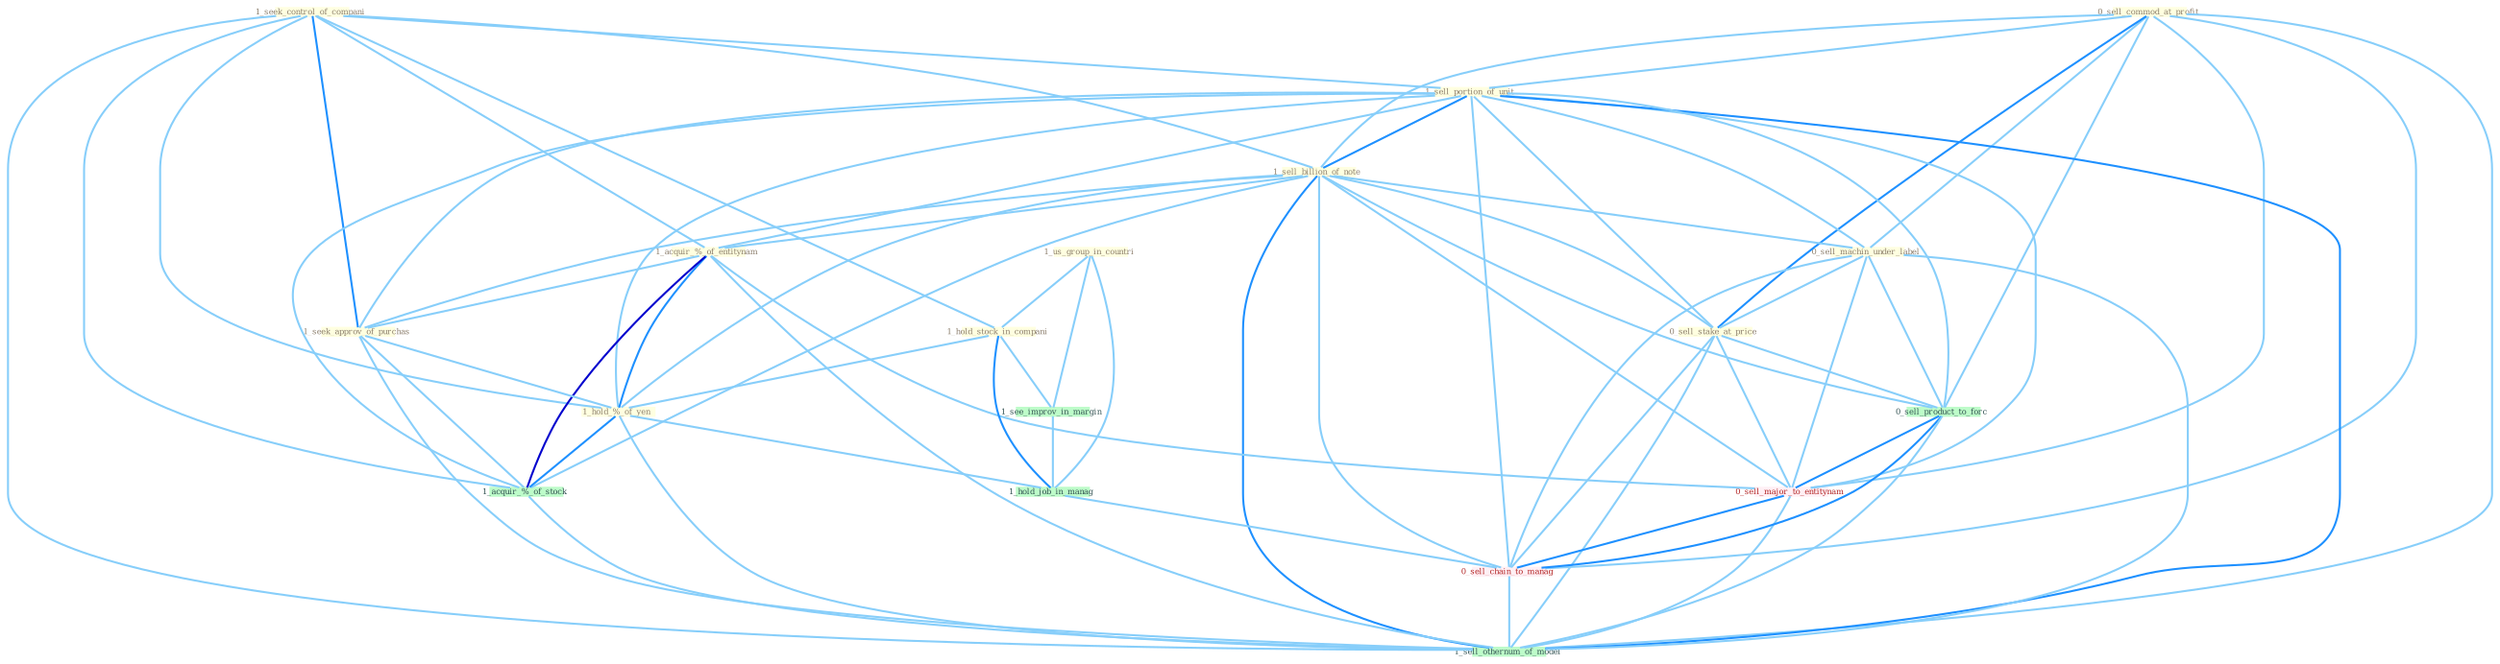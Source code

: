 Graph G{ 
    node
    [shape=polygon,style=filled,width=.5,height=.06,color="#BDFCC9",fixedsize=true,fontsize=4,
    fontcolor="#2f4f4f"];
    {node
    [color="#ffffe0", fontcolor="#8b7d6b"] "1_us_group_in_countri " "1_seek_control_of_compani " "0_sell_commod_at_profit " "1_sell_portion_of_unit " "1_sell_billion_of_note " "1_acquir_%_of_entitynam " "1_seek_approv_of_purchas " "0_sell_machin_under_label " "1_hold_stock_in_compani " "0_sell_stake_at_price " "1_hold_%_of_yen "}
{node [color="#fff0f5", fontcolor="#b22222"] "0_sell_major_to_entitynam " "0_sell_chain_to_manag "}
edge [color="#B0E2FF"];

	"1_us_group_in_countri " -- "1_hold_stock_in_compani " [w="1", color="#87cefa" ];
	"1_us_group_in_countri " -- "1_see_improv_in_margin " [w="1", color="#87cefa" ];
	"1_us_group_in_countri " -- "1_hold_job_in_manag " [w="1", color="#87cefa" ];
	"1_seek_control_of_compani " -- "1_sell_portion_of_unit " [w="1", color="#87cefa" ];
	"1_seek_control_of_compani " -- "1_sell_billion_of_note " [w="1", color="#87cefa" ];
	"1_seek_control_of_compani " -- "1_acquir_%_of_entitynam " [w="1", color="#87cefa" ];
	"1_seek_control_of_compani " -- "1_seek_approv_of_purchas " [w="2", color="#1e90ff" , len=0.8];
	"1_seek_control_of_compani " -- "1_hold_stock_in_compani " [w="1", color="#87cefa" ];
	"1_seek_control_of_compani " -- "1_hold_%_of_yen " [w="1", color="#87cefa" ];
	"1_seek_control_of_compani " -- "1_acquir_%_of_stock " [w="1", color="#87cefa" ];
	"1_seek_control_of_compani " -- "1_sell_othernum_of_model " [w="1", color="#87cefa" ];
	"0_sell_commod_at_profit " -- "1_sell_portion_of_unit " [w="1", color="#87cefa" ];
	"0_sell_commod_at_profit " -- "1_sell_billion_of_note " [w="1", color="#87cefa" ];
	"0_sell_commod_at_profit " -- "0_sell_machin_under_label " [w="1", color="#87cefa" ];
	"0_sell_commod_at_profit " -- "0_sell_stake_at_price " [w="2", color="#1e90ff" , len=0.8];
	"0_sell_commod_at_profit " -- "0_sell_product_to_forc " [w="1", color="#87cefa" ];
	"0_sell_commod_at_profit " -- "0_sell_major_to_entitynam " [w="1", color="#87cefa" ];
	"0_sell_commod_at_profit " -- "0_sell_chain_to_manag " [w="1", color="#87cefa" ];
	"0_sell_commod_at_profit " -- "1_sell_othernum_of_model " [w="1", color="#87cefa" ];
	"1_sell_portion_of_unit " -- "1_sell_billion_of_note " [w="2", color="#1e90ff" , len=0.8];
	"1_sell_portion_of_unit " -- "1_acquir_%_of_entitynam " [w="1", color="#87cefa" ];
	"1_sell_portion_of_unit " -- "1_seek_approv_of_purchas " [w="1", color="#87cefa" ];
	"1_sell_portion_of_unit " -- "0_sell_machin_under_label " [w="1", color="#87cefa" ];
	"1_sell_portion_of_unit " -- "0_sell_stake_at_price " [w="1", color="#87cefa" ];
	"1_sell_portion_of_unit " -- "1_hold_%_of_yen " [w="1", color="#87cefa" ];
	"1_sell_portion_of_unit " -- "1_acquir_%_of_stock " [w="1", color="#87cefa" ];
	"1_sell_portion_of_unit " -- "0_sell_product_to_forc " [w="1", color="#87cefa" ];
	"1_sell_portion_of_unit " -- "0_sell_major_to_entitynam " [w="1", color="#87cefa" ];
	"1_sell_portion_of_unit " -- "0_sell_chain_to_manag " [w="1", color="#87cefa" ];
	"1_sell_portion_of_unit " -- "1_sell_othernum_of_model " [w="2", color="#1e90ff" , len=0.8];
	"1_sell_billion_of_note " -- "1_acquir_%_of_entitynam " [w="1", color="#87cefa" ];
	"1_sell_billion_of_note " -- "1_seek_approv_of_purchas " [w="1", color="#87cefa" ];
	"1_sell_billion_of_note " -- "0_sell_machin_under_label " [w="1", color="#87cefa" ];
	"1_sell_billion_of_note " -- "0_sell_stake_at_price " [w="1", color="#87cefa" ];
	"1_sell_billion_of_note " -- "1_hold_%_of_yen " [w="1", color="#87cefa" ];
	"1_sell_billion_of_note " -- "1_acquir_%_of_stock " [w="1", color="#87cefa" ];
	"1_sell_billion_of_note " -- "0_sell_product_to_forc " [w="1", color="#87cefa" ];
	"1_sell_billion_of_note " -- "0_sell_major_to_entitynam " [w="1", color="#87cefa" ];
	"1_sell_billion_of_note " -- "0_sell_chain_to_manag " [w="1", color="#87cefa" ];
	"1_sell_billion_of_note " -- "1_sell_othernum_of_model " [w="2", color="#1e90ff" , len=0.8];
	"1_acquir_%_of_entitynam " -- "1_seek_approv_of_purchas " [w="1", color="#87cefa" ];
	"1_acquir_%_of_entitynam " -- "1_hold_%_of_yen " [w="2", color="#1e90ff" , len=0.8];
	"1_acquir_%_of_entitynam " -- "1_acquir_%_of_stock " [w="3", color="#0000cd" , len=0.6];
	"1_acquir_%_of_entitynam " -- "0_sell_major_to_entitynam " [w="1", color="#87cefa" ];
	"1_acquir_%_of_entitynam " -- "1_sell_othernum_of_model " [w="1", color="#87cefa" ];
	"1_seek_approv_of_purchas " -- "1_hold_%_of_yen " [w="1", color="#87cefa" ];
	"1_seek_approv_of_purchas " -- "1_acquir_%_of_stock " [w="1", color="#87cefa" ];
	"1_seek_approv_of_purchas " -- "1_sell_othernum_of_model " [w="1", color="#87cefa" ];
	"0_sell_machin_under_label " -- "0_sell_stake_at_price " [w="1", color="#87cefa" ];
	"0_sell_machin_under_label " -- "0_sell_product_to_forc " [w="1", color="#87cefa" ];
	"0_sell_machin_under_label " -- "0_sell_major_to_entitynam " [w="1", color="#87cefa" ];
	"0_sell_machin_under_label " -- "0_sell_chain_to_manag " [w="1", color="#87cefa" ];
	"0_sell_machin_under_label " -- "1_sell_othernum_of_model " [w="1", color="#87cefa" ];
	"1_hold_stock_in_compani " -- "1_hold_%_of_yen " [w="1", color="#87cefa" ];
	"1_hold_stock_in_compani " -- "1_see_improv_in_margin " [w="1", color="#87cefa" ];
	"1_hold_stock_in_compani " -- "1_hold_job_in_manag " [w="2", color="#1e90ff" , len=0.8];
	"0_sell_stake_at_price " -- "0_sell_product_to_forc " [w="1", color="#87cefa" ];
	"0_sell_stake_at_price " -- "0_sell_major_to_entitynam " [w="1", color="#87cefa" ];
	"0_sell_stake_at_price " -- "0_sell_chain_to_manag " [w="1", color="#87cefa" ];
	"0_sell_stake_at_price " -- "1_sell_othernum_of_model " [w="1", color="#87cefa" ];
	"1_hold_%_of_yen " -- "1_acquir_%_of_stock " [w="2", color="#1e90ff" , len=0.8];
	"1_hold_%_of_yen " -- "1_hold_job_in_manag " [w="1", color="#87cefa" ];
	"1_hold_%_of_yen " -- "1_sell_othernum_of_model " [w="1", color="#87cefa" ];
	"1_see_improv_in_margin " -- "1_hold_job_in_manag " [w="1", color="#87cefa" ];
	"1_acquir_%_of_stock " -- "1_sell_othernum_of_model " [w="1", color="#87cefa" ];
	"1_hold_job_in_manag " -- "0_sell_chain_to_manag " [w="1", color="#87cefa" ];
	"0_sell_product_to_forc " -- "0_sell_major_to_entitynam " [w="2", color="#1e90ff" , len=0.8];
	"0_sell_product_to_forc " -- "0_sell_chain_to_manag " [w="2", color="#1e90ff" , len=0.8];
	"0_sell_product_to_forc " -- "1_sell_othernum_of_model " [w="1", color="#87cefa" ];
	"0_sell_major_to_entitynam " -- "0_sell_chain_to_manag " [w="2", color="#1e90ff" , len=0.8];
	"0_sell_major_to_entitynam " -- "1_sell_othernum_of_model " [w="1", color="#87cefa" ];
	"0_sell_chain_to_manag " -- "1_sell_othernum_of_model " [w="1", color="#87cefa" ];
}